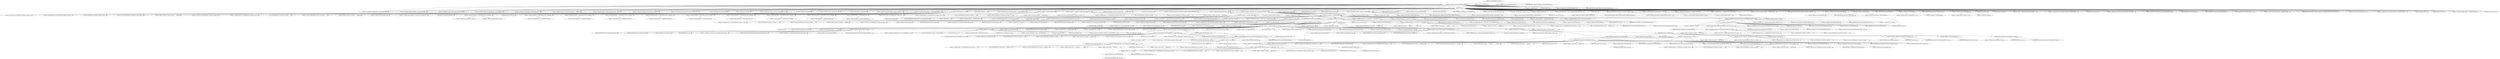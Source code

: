 digraph "checkAutoType" {  
"3934" [label = <(&lt;operator&gt;.assignment,int safeModeMask = Feature.SafeMode.mask)<SUB>1325</SUB>> ]
"3941" [label = <(&lt;operator&gt;.assignment,boolean this.safeMode = this.safeMode || (featu...)<SUB>1326</SUB>> ]
"3979" [label = <(&lt;operator&gt;.assignment,int mask = Feature.SupportAutoType.mask)<SUB>1333</SUB>> ]
"3986" [label = <(&lt;operator&gt;.assignment,boolean this.autoTypeSupport = this.autoTypeSup...)<SUB>1334</SUB>> ]
"4097" [label = <(&lt;operator&gt;.assignment,String className = typeName.replace('$', '.'))<SUB>1364</SUB>> ]
"4105" [label = <(&lt;operator&gt;.assignment,long h1 = (fnv1a_64_magic_hashcode ^ className....)<SUB>1367</SUB>> ]
"4158" [label = <(&lt;operator&gt;.assignment,long h3 = (((((fnv1a_64_magic_hashcode ^ classN...)<SUB>1376</SUB>> ]
"4180" [label = <(&lt;operator&gt;.assignment,long fullHash = TypeUtils.fnv1a_64(className))<SUB>1383</SUB>> ]
"4186" [label = <(&lt;operator&gt;.assignment,boolean internalWhite = Arrays.binarySearch(INT...)<SUB>1384</SUB>> ]
"4348" [label = <(&lt;operator&gt;.assignment,clazz = TypeUtils.getClassFromMapping(typeName))<SUB>1418</SUB>> ]
"4580" [label = <(&lt;operator&gt;.assignment,boolean jsonType = false)<SUB>1479</SUB>> ]
"4584" [label = <(&lt;operator&gt;.assignment,InputStream is = null)<SUB>1480</SUB>> ]
"4849" [label = <(RETURN,return clazz;,return clazz;)<SUB>1551</SUB>> ]
"3889" [label = <(&lt;operator&gt;.equals,typeName == null)<SUB>1312</SUB>> ]
"3896" [label = <(&lt;operator&gt;.notEquals,autoTypeCheckHandlers != null)<SUB>1316</SUB>> ]
"3936" [label = <(&lt;operator&gt;.fieldAccess,Feature.SafeMode.mask)<SUB>1325</SUB>> ]
"3942" [label = <(&lt;operator&gt;.fieldAccess,this.safeMode)<SUB>1326</SUB>> ]
"3945" [label = <(&lt;operator&gt;.logicalOr,this.safeMode || (features &amp; safeModeMask) != 0...)<SUB>1326</SUB>> ]
"3962" [label = <(&lt;operator&gt;.fieldAccess,this.safeMode)<SUB>1329</SUB>> ]
"3981" [label = <(&lt;operator&gt;.fieldAccess,Feature.SupportAutoType.mask)<SUB>1333</SUB>> ]
"3987" [label = <(&lt;operator&gt;.fieldAccess,this.autoTypeSupport)<SUB>1334</SUB>> ]
"3990" [label = <(&lt;operator&gt;.logicalOr,this.autoTypeSupport || (features &amp; mask) != 0 ...)<SUB>1334</SUB>> ]
"4007" [label = <(&lt;operator&gt;.logicalOr,typeName.length() &gt;= 192 || typeName.length() &lt; 3)<SUB>1338</SUB>> ]
"4031" [label = <(&lt;operator&gt;.equals,expectClass == null)<SUB>1343</SUB>> ]
"4099" [label = <(replace,typeName.replace('$', '.'))<SUB>1364</SUB>> ]
"4107" [label = <(&lt;operator&gt;.multiplication,(fnv1a_64_magic_hashcode ^ className.charAt(0))...)<SUB>1367</SUB>> ]
"4115" [label = <(&lt;operator&gt;.equals,h1 == 0xaf64164c86024f1aL)<SUB>1368</SUB>> ]
"4132" [label = <(&lt;operator&gt;.equals,(h1 ^ className.charAt(className.length() - 1))...)<SUB>1372</SUB>> ]
"4160" [label = <(&lt;operator&gt;.multiplication,(((((fnv1a_64_magic_hashcode ^ className.charAt...)<SUB>1376</SUB>> ]
"4182" [label = <(fnv1a_64,fnv1a_64(className))<SUB>1383</SUB>> ]
"4188" [label = <(&lt;operator&gt;.greaterEqualsThan,Arrays.binarySearch(INTERNAL_WHITELIST_HASHCODE...)<SUB>1384</SUB>> ]
"4197" [label = <(&lt;operator&gt;.notEquals,internalDenyHashCodes != null)<SUB>1386</SUB>> ]
"4250" [label = <(&lt;operator&gt;.logicalAnd,(!internalWhite) &amp;&amp; (autoTypeSupport || expectC...)<SUB>1397</SUB>> ]
"4350" [label = <(getClassFromMapping,getClassFromMapping(typeName))<SUB>1418</SUB>> ]
"4354" [label = <(&lt;operator&gt;.equals,clazz == null)<SUB>1420</SUB>> ]
"4366" [label = <(&lt;operator&gt;.logicalAnd,expectClass == null &amp;&amp; clazz != null &amp;&amp; Throwab...)<SUB>1424</SUB>> ]
"4389" [label = <(&lt;operator&gt;.equals,clazz == null)<SUB>1428</SUB>> ]
"4401" [label = <(IDENTIFIER,internalWhite,if (internalWhite))<SUB>1432</SUB>> ]
"4413" [label = <(&lt;operator&gt;.notEquals,clazz != null)<SUB>1436</SUB>> ]
"4459" [label = <(&lt;operator&gt;.logicalNot,!autoTypeSupport)<SUB>1447</SUB>> ]
"4658" [label = <(&lt;operator&gt;.logicalOr,autoTypeSupport || jsonType || expectClassFlag)<SUB>1500</SUB>> ]
"4684" [label = <(&lt;operator&gt;.notEquals,clazz != null)<SUB>1505</SUB>> ]
"4807" [label = <(&lt;operator&gt;.logicalNot,!autoTypeSupport)<SUB>1537</SUB>> ]
"4836" [label = <(&lt;operator&gt;.notEquals,clazz != null)<SUB>1545</SUB>> ]
"3893" [label = <(RETURN,return null;,return null;)<SUB>1313</SUB>> ]
"3897" [label = <(&lt;operator&gt;.fieldAccess,this.autoTypeCheckHandlers)<SUB>1316</SUB>> ]
"3903" [label = <(&lt;operator&gt;.assignment,)<SUB>1317</SUB>> ]
"3937" [label = <(&lt;operator&gt;.fieldAccess,Feature.SafeMode)<SUB>1325</SUB>> ]
"3940" [label = <(FIELD_IDENTIFIER,mask,mask)<SUB>1325</SUB>> ]
"3944" [label = <(FIELD_IDENTIFIER,safeMode,safeMode)<SUB>1326</SUB>> ]
"3946" [label = <(&lt;operator&gt;.logicalOr,this.safeMode || (features &amp; safeModeMask) != 0)<SUB>1326</SUB>> ]
"3954" [label = <(&lt;operator&gt;.notEquals,(JSON.DEFAULT_PARSER_FEATURE &amp; safeModeMask) != 0)<SUB>1328</SUB>> ]
"3964" [label = <(FIELD_IDENTIFIER,safeMode,safeMode)<SUB>1329</SUB>> ]
"3966" [label = <(&lt;operator&gt;.throw,throw new JSONException(&quot;safeMode not support a...)<SUB>1330</SUB>> ]
"3982" [label = <(&lt;operator&gt;.fieldAccess,Feature.SupportAutoType)<SUB>1333</SUB>> ]
"3985" [label = <(FIELD_IDENTIFIER,mask,mask)<SUB>1333</SUB>> ]
"3989" [label = <(FIELD_IDENTIFIER,autoTypeSupport,autoTypeSupport)<SUB>1334</SUB>> ]
"3991" [label = <(&lt;operator&gt;.logicalOr,this.autoTypeSupport || (features &amp; mask) != 0)<SUB>1334</SUB>> ]
"3999" [label = <(&lt;operator&gt;.notEquals,(JSON.DEFAULT_PARSER_FEATURE &amp; mask) != 0)<SUB>1336</SUB>> ]
"4008" [label = <(&lt;operator&gt;.greaterEqualsThan,typeName.length() &gt;= 192)<SUB>1338</SUB>> ]
"4012" [label = <(&lt;operator&gt;.lessThan,typeName.length() &lt; 3)<SUB>1338</SUB>> ]
"4017" [label = <(&lt;operator&gt;.throw,throw new JSONException(&quot;autoType is not suppor...)<SUB>1339</SUB>> ]
"4035" [label = <(&lt;operator&gt;.assignment,expectClassFlag = false)<SUB>1344</SUB>> ]
"4108" [label = <(&lt;operator&gt;.xor,fnv1a_64_magic_hashcode ^ className.charAt(0))<SUB>1367</SUB>> ]
"4119" [label = <(&lt;operator&gt;.throw,// [
throw new JSONException(&quot;autoType is not ...)<SUB>1369</SUB>> ]
"4133" [label = <(&lt;operator&gt;.multiplication,(h1 ^ className.charAt(className.length() - 1))...)<SUB>1372</SUB>> ]
"4145" [label = <(&lt;operator&gt;.throw,throw new JSONException(&quot;autoType is not suppor...)<SUB>1373</SUB>> ]
"4161" [label = <(&lt;operator&gt;.xor,((((fnv1a_64_magic_hashcode ^ className.charAt(...)<SUB>1376</SUB>> ]
"4189" [label = <(binarySearch,Arrays.binarySearch(INTERNAL_WHITELIST_HASHCODE...)<SUB>1384</SUB>> ]
"4198" [label = <(&lt;operator&gt;.fieldAccess,this.internalDenyHashCodes)<SUB>1386</SUB>> ]
"4204" [label = <(&lt;operator&gt;.assignment,long hash = h3)<SUB>1387</SUB>> ]
"4251" [label = <(&lt;operator&gt;.logicalNot,!internalWhite)<SUB>1397</SUB>> ]
"4253" [label = <(&lt;operator&gt;.logicalOr,autoTypeSupport || expectClassFlag)<SUB>1397</SUB>> ]
"4260" [label = <(&lt;operator&gt;.assignment,long hash = h3)<SUB>1398</SUB>> ]
"4358" [label = <(&lt;operator&gt;.assignment,clazz = deserializers.findClass(typeName))<SUB>1421</SUB>> ]
"4367" [label = <(&lt;operator&gt;.logicalAnd,expectClass == null &amp;&amp; clazz != null &amp;&amp; Throwab...)<SUB>1424</SUB>> ]
"4380" [label = <(&lt;operator&gt;.logicalNot,!autoTypeSupport)<SUB>1424</SUB>> ]
"4385" [label = <(&lt;operator&gt;.assignment,clazz = null)<SUB>1425</SUB>> ]
"4393" [label = <(&lt;operator&gt;.assignment,clazz = typeMapping.get(typeName))<SUB>1429</SUB>> ]
"4403" [label = <(&lt;operator&gt;.assignment,clazz = TypeUtils.loadClass(typeName, defaultCl...)<SUB>1433</SUB>> ]
"4456" [label = <(RETURN,return clazz;,return clazz;)<SUB>1444</SUB>> ]
"4460" [label = <(&lt;operator&gt;.fieldAccess,this.autoTypeSupport)<SUB>1447</SUB>> ]
"4465" [label = <(&lt;operator&gt;.assignment,long hash = h3)<SUB>1448</SUB>> ]
"4590" [label = <(&lt;operator&gt;.assignment,String resource = typeName.replace('.', '/') + ...)<SUB>1482</SUB>> ]
"4654" [label = <(close,close(is))<SUB>1497</SUB>> ]
"4659" [label = <(&lt;operator&gt;.logicalOr,autoTypeSupport || jsonType)<SUB>1500</SUB>> ]
"4667" [label = <(&lt;operator&gt;.assignment,boolean cacheClass = autoTypeSupport || jsonType)<SUB>1501</SUB>> ]
"4674" [label = <(&lt;operator&gt;.assignment,clazz = TypeUtils.loadClass(typeName, defaultCl...)<SUB>1502</SUB>> ]
"4774" [label = <(&lt;operator&gt;.assignment,JavaBeanInfo beanInfo = JavaBeanInfo.build(claz...)<SUB>1531</SUB>> ]
"4808" [label = <(&lt;operator&gt;.fieldAccess,this.autoTypeSupport)<SUB>1537</SUB>> ]
"4823" [label = <(&lt;operator&gt;.throw,throw new JSONException(&quot;autoType is not suppor...)<SUB>1542</SUB>> ]
"3899" [label = <(FIELD_IDENTIFIER,autoTypeCheckHandlers,autoTypeCheckHandlers)<SUB>1316</SUB>> ]
"3905" [label = <(iterator,&lt;empty&gt;)<SUB>1317</SUB>> ]
"3910" [label = <(hasNext,&lt;empty&gt;)<SUB>1317</SUB>> ]
"3939" [label = <(FIELD_IDENTIFIER,SafeMode,SafeMode)<SUB>1325</SUB>> ]
"3947" [label = <(&lt;operator&gt;.fieldAccess,this.safeMode)<SUB>1326</SUB>> ]
"3949" [label = <(&lt;operator&gt;.notEquals,(features &amp; safeModeMask) != 0)<SUB>1327</SUB>> ]
"3955" [label = <(&lt;operator&gt;.and,JSON.DEFAULT_PARSER_FEATURE &amp; safeModeMask)<SUB>1328</SUB>> ]
"3984" [label = <(FIELD_IDENTIFIER,SupportAutoType,SupportAutoType)<SUB>1333</SUB>> ]
"3992" [label = <(&lt;operator&gt;.fieldAccess,this.autoTypeSupport)<SUB>1334</SUB>> ]
"3994" [label = <(&lt;operator&gt;.notEquals,(features &amp; mask) != 0)<SUB>1335</SUB>> ]
"4000" [label = <(&lt;operator&gt;.and,JSON.DEFAULT_PARSER_FEATURE &amp; mask)<SUB>1336</SUB>> ]
"4009" [label = <(length,typeName.length())<SUB>1338</SUB>> ]
"4013" [label = <(length,typeName.length())<SUB>1338</SUB>> ]
"4041" [label = <(&lt;operator&gt;.assignment,long expectHash = TypeUtils.fnv1a_64(expectClas...)<SUB>1346</SUB>> ]
"4110" [label = <(charAt,className.charAt(0))<SUB>1367</SUB>> ]
"4134" [label = <(&lt;operator&gt;.xor,h1 ^ className.charAt(className.length() - 1))<SUB>1372</SUB>> ]
"4162" [label = <(&lt;operator&gt;.multiplication,(((fnv1a_64_magic_hashcode ^ className.charAt(0...)<SUB>1376</SUB>> ]
"4175" [label = <(charAt,className.charAt(2))<SUB>1380</SUB>> ]
"4191" [label = <(&lt;operator&gt;.fieldAccess,com.alibaba.fastjson.parser.ParserConfig.INTERN...)<SUB>1384</SUB>> ]
"4200" [label = <(FIELD_IDENTIFIER,internalDenyHashCodes,internalDenyHashCodes)<SUB>1386</SUB>> ]
"4209" [label = <(&lt;operator&gt;.assignment,int i = 3)<SUB>1388</SUB>> ]
"4212" [label = <(&lt;operator&gt;.lessThan,i &lt; className.length())<SUB>1388</SUB>> ]
"4216" [label = <(&lt;operator&gt;.preIncrement,++i)<SUB>1388</SUB>> ]
"4254" [label = <(&lt;operator&gt;.fieldAccess,this.autoTypeSupport)<SUB>1397</SUB>> ]
"4265" [label = <(&lt;operator&gt;.assignment,int i = 3)<SUB>1399</SUB>> ]
"4268" [label = <(&lt;operator&gt;.lessThan,i &lt; className.length())<SUB>1399</SUB>> ]
"4272" [label = <(&lt;operator&gt;.preIncrement,++i)<SUB>1399</SUB>> ]
"4360" [label = <(findClass,this.deserializers.findClass(typeName))<SUB>1421</SUB>> ]
"4368" [label = <(&lt;operator&gt;.logicalAnd,expectClass == null &amp;&amp; clazz != null)<SUB>1424</SUB>> ]
"4375" [label = <(isAssignableFrom,Throwable.class.isAssignableFrom(clazz))<SUB>1424</SUB>> ]
"4381" [label = <(&lt;operator&gt;.fieldAccess,this.autoTypeSupport)<SUB>1424</SUB>> ]
"4395" [label = <(get,this.typeMapping.get(typeName))<SUB>1429</SUB>> ]
"4405" [label = <(loadClass,loadClass(typeName, defaultClassLoader, true))<SUB>1433</SUB>> ]
"4418" [label = <(&lt;operator&gt;.logicalAnd,expectClass != null &amp;&amp; clazz != java.util.HashM...)<SUB>1437</SUB>> ]
"4462" [label = <(FIELD_IDENTIFIER,autoTypeSupport,autoTypeSupport)<SUB>1447</SUB>> ]
"4470" [label = <(&lt;operator&gt;.assignment,int i = 3)<SUB>1449</SUB>> ]
"4473" [label = <(&lt;operator&gt;.lessThan,i &lt; className.length())<SUB>1449</SUB>> ]
"4477" [label = <(&lt;operator&gt;.preIncrement,++i)<SUB>1449</SUB>> ]
"4592" [label = <(&lt;operator&gt;.addition,typeName.replace('.', '/') + &quot;.class&quot;)<SUB>1482</SUB>> ]
"4599" [label = <(&lt;operator&gt;.notEquals,defaultClassLoader != null)<SUB>1483</SUB>> ]
"4623" [label = <(&lt;operator&gt;.notEquals,is != null)<SUB>1488</SUB>> ]
"4660" [label = <(&lt;operator&gt;.fieldAccess,this.autoTypeSupport)<SUB>1500</SUB>> ]
"4669" [label = <(&lt;operator&gt;.logicalOr,autoTypeSupport || jsonType)<SUB>1501</SUB>> ]
"4676" [label = <(loadClass,loadClass(typeName, defaultClassLoader, cacheCl...)<SUB>1502</SUB>> ]
"4689" [label = <(IDENTIFIER,jsonType,if (jsonType))<SUB>1506</SUB>> ]
"4703" [label = <(&lt;operator&gt;.logicalOr,// classloader is danger
ClassLoader.class.isA...)<SUB>1513</SUB>> ]
"4734" [label = <(&lt;operator&gt;.notEquals,expectClass != null)<SUB>1520</SUB>> ]
"4776" [label = <(build,build(clazz, clazz, propertyNamingStrategy))<SUB>1531</SUB>> ]
"4784" [label = <(&lt;operator&gt;.logicalAnd,beanInfo.creatorConstructor != null &amp;&amp; autoType...)<SUB>1532</SUB>> ]
"4810" [label = <(FIELD_IDENTIFIER,autoTypeSupport,autoTypeSupport)<SUB>1537</SUB>> ]
"4813" [label = <(&lt;operator&gt;.logicalOr,typeName.endsWith(&quot;Exception&quot;) || typeName.ends...)<SUB>1538</SUB>> ]
"4841" [label = <(&lt;operator&gt;.fieldAccess,this.autoTypeSupport)<SUB>1546</SUB>> ]
"3906" [label = <(&lt;operator&gt;.fieldAccess,this.autoTypeCheckHandlers)<SUB>1317</SUB>> ]
"3914" [label = <(&lt;operator&gt;.assignment,&lt;empty&gt;)<SUB>1317</SUB>> ]
"3919" [label = <(&lt;operator&gt;.assignment,Class&lt;?&gt; type = h.handler(typeName, expectClass...)<SUB>1318</SUB>> ]
"3948" [label = <(FIELD_IDENTIFIER,safeMode,safeMode)<SUB>1326</SUB>> ]
"3950" [label = <(&lt;operator&gt;.and,features &amp; safeModeMask)<SUB>1327</SUB>> ]
"3956" [label = <(&lt;operator&gt;.fieldAccess,JSON.DEFAULT_PARSER_FEATURE)<SUB>1328</SUB>> ]
"3969" [label = <(&lt;operator&gt;.assignment,$obj9 = new JSONException(&quot;safeMode not support...)<SUB>1330</SUB>> ]
"3972" [label = <(&lt;init&gt;,new JSONException(&quot;safeMode not support autoTyp...)<SUB>1330</SUB>> ]
"3993" [label = <(FIELD_IDENTIFIER,autoTypeSupport,autoTypeSupport)<SUB>1334</SUB>> ]
"3995" [label = <(&lt;operator&gt;.and,features &amp; mask)<SUB>1335</SUB>> ]
"4001" [label = <(&lt;operator&gt;.fieldAccess,JSON.DEFAULT_PARSER_FEATURE)<SUB>1336</SUB>> ]
"4020" [label = <(&lt;operator&gt;.assignment,$obj10 = new JSONException(&quot;autoType is not sup...)<SUB>1339</SUB>> ]
"4023" [label = <(&lt;init&gt;,new JSONException(&quot;autoType is not support. &quot; +...)<SUB>1339</SUB>> ]
"4043" [label = <(fnv1a_64,fnv1a_64(expectClass.getName()))<SUB>1346</SUB>> ]
"4048" [label = <(&lt;operator&gt;.logicalOr,expectHash == 0x90a25f5baa21529eL || expectHash...)<SUB>1347</SUB>> ]
"4122" [label = <(&lt;operator&gt;.assignment,$obj11 = new JSONException(&quot;autoType is not sup...)<SUB>1369</SUB>> ]
"4125" [label = <(&lt;init&gt;,new JSONException(&quot;autoType is not support. &quot; +...)<SUB>1369</SUB>> ]
"4136" [label = <(charAt,className.charAt(className.length() - 1))<SUB>1372</SUB>> ]
"4148" [label = <(&lt;operator&gt;.assignment,$obj12 = new JSONException(&quot;autoType is not sup...)<SUB>1373</SUB>> ]
"4151" [label = <(&lt;init&gt;,new JSONException(&quot;autoType is not support. &quot; +...)<SUB>1373</SUB>> ]
"4163" [label = <(&lt;operator&gt;.xor,((fnv1a_64_magic_hashcode ^ className.charAt(0)...)<SUB>1376</SUB>> ]
"4193" [label = <(FIELD_IDENTIFIER,INTERNAL_WHITELIST_HASHCODES,INTERNAL_WHITELIST_HASHCODES)<SUB>1384</SUB>> ]
"4214" [label = <(length,className.length())<SUB>1388</SUB>> ]
"4219" [label = <(&lt;operators&gt;.assignmentXor,hash ^= className.charAt(i))<SUB>1389</SUB>> ]
"4224" [label = <(&lt;operator&gt;.assignmentMultiplication,hash *= fnv1a_64_magic_prime)<SUB>1390</SUB>> ]
"4256" [label = <(FIELD_IDENTIFIER,autoTypeSupport,autoTypeSupport)<SUB>1397</SUB>> ]
"4270" [label = <(length,className.length())<SUB>1399</SUB>> ]
"4275" [label = <(&lt;operators&gt;.assignmentXor,hash ^= className.charAt(i))<SUB>1400</SUB>> ]
"4280" [label = <(&lt;operator&gt;.assignmentMultiplication,hash *= fnv1a_64_magic_prime)<SUB>1401</SUB>> ]
"4361" [label = <(&lt;operator&gt;.fieldAccess,this.deserializers)<SUB>1421</SUB>> ]
"4369" [label = <(&lt;operator&gt;.equals,expectClass == null)<SUB>1424</SUB>> ]
"4372" [label = <(&lt;operator&gt;.notEquals,clazz != null)<SUB>1424</SUB>> ]
"4376" [label = <(&lt;operator&gt;.fieldAccess,Throwable.class)<SUB>1424</SUB>> ]
"4383" [label = <(FIELD_IDENTIFIER,autoTypeSupport,autoTypeSupport)<SUB>1424</SUB>> ]
"4396" [label = <(&lt;operator&gt;.fieldAccess,this.typeMapping)<SUB>1429</SUB>> ]
"4408" [label = <(&lt;operator&gt;.fieldAccess,this.defaultClassLoader)<SUB>1433</SUB>> ]
"4419" [label = <(&lt;operator&gt;.logicalAnd,expectClass != null &amp;&amp; clazz != java.util.HashM...)<SUB>1437</SUB>> ]
"4434" [label = <(&lt;operator&gt;.logicalNot,!expectClass.isAssignableFrom(clazz))<SUB>1440</SUB>> ]
"4439" [label = <(&lt;operator&gt;.throw,throw new JSONException(&quot;type not match. &quot; + ty...)<SUB>1441</SUB>> ]
"4475" [label = <(length,className.length())<SUB>1449</SUB>> ]
"4481" [label = <(&lt;operator&gt;.assignment,char c = className.charAt(i))<SUB>1450</SUB>> ]
"4486" [label = <(&lt;operators&gt;.assignmentXor,hash ^= c)<SUB>1451</SUB>> ]
"4489" [label = <(&lt;operator&gt;.assignmentMultiplication,hash *= fnv1a_64_magic_prime)<SUB>1452</SUB>> ]
"4593" [label = <(replace,typeName.replace('.', '/'))<SUB>1482</SUB>> ]
"4600" [label = <(&lt;operator&gt;.fieldAccess,this.defaultClassLoader)<SUB>1483</SUB>> ]
"4605" [label = <(&lt;operator&gt;.assignment,is = defaultClassLoader.getResourceAsStream(res...)<SUB>1484</SUB>> ]
"4628" [label = <(&lt;operator&gt;.assignment,ClassReader classReader = new ClassReader(is, t...)<SUB>1489</SUB>> ]
"4631" [label = <(&lt;init&gt;,new ClassReader(is, true))<SUB>1489</SUB>> ]
"4636" [label = <(&lt;operator&gt;.assignment,TypeCollector visitor = new TypeCollector(&quot;&lt;cli...)<SUB>1490</SUB>> ]
"4639" [label = <(&lt;init&gt;,new TypeCollector(&quot;&lt;clinit&gt;&quot;, new Class[0]))<SUB>1490</SUB>> ]
"4644" [label = <(accept,accept(visitor))<SUB>1491</SUB>> ]
"4647" [label = <(&lt;operator&gt;.assignment,jsonType = visitor.hasJsonType())<SUB>1492</SUB>> ]
"4662" [label = <(FIELD_IDENTIFIER,autoTypeSupport,autoTypeSupport)<SUB>1500</SUB>> ]
"4670" [label = <(&lt;operator&gt;.fieldAccess,this.autoTypeSupport)<SUB>1501</SUB>> ]
"4679" [label = <(&lt;operator&gt;.fieldAccess,this.defaultClassLoader)<SUB>1502</SUB>> ]
"4700" [label = <(RETURN,return clazz;,return clazz;)<SUB>1510</SUB>> ]
"4704" [label = <(&lt;operator&gt;.logicalOr,// classloader is danger
ClassLoader.class.isA...)<SUB>1513</SUB>> ]
"4715" [label = <(isAssignableFrom,javax.sql.RowSet.class.isAssignableFrom(clazz))<SUB>1515</SUB>> ]
"4721" [label = <(&lt;operator&gt;.throw,throw new JSONException(&quot;autoType is not suppor...)<SUB>1517</SUB>> ]
"4780" [label = <(&lt;operator&gt;.fieldAccess,this.propertyNamingStrategy)<SUB>1531</SUB>> ]
"4785" [label = <(&lt;operator&gt;.notEquals,beanInfo.creatorConstructor != null)<SUB>1532</SUB>> ]
"4790" [label = <(&lt;operator&gt;.fieldAccess,this.autoTypeSupport)<SUB>1532</SUB>> ]
"4794" [label = <(&lt;operator&gt;.throw,throw new JSONException(&quot;autoType is not suppor...)<SUB>1533</SUB>> ]
"4814" [label = <(endsWith,typeName.endsWith(&quot;Exception&quot;))<SUB>1538</SUB>> ]
"4817" [label = <(endsWith,typeName.endsWith(&quot;Error&quot;))<SUB>1538</SUB>> ]
"4821" [label = <(RETURN,return null;,return null;)<SUB>1539</SUB>> ]
"4826" [label = <(&lt;operator&gt;.assignment,$obj21 = new JSONException(&quot;autoType is not sup...)<SUB>1542</SUB>> ]
"4829" [label = <(&lt;init&gt;,new JSONException(&quot;autoType is not support. &quot; +...)<SUB>1542</SUB>> ]
"4843" [label = <(FIELD_IDENTIFIER,autoTypeSupport,autoTypeSupport)<SUB>1546</SUB>> ]
"4845" [label = <(addMapping,addMapping(typeName, clazz))<SUB>1547</SUB>> ]
"3908" [label = <(FIELD_IDENTIFIER,autoTypeCheckHandlers,autoTypeCheckHandlers)<SUB>1317</SUB>> ]
"3916" [label = <(next,&lt;empty&gt;)<SUB>1317</SUB>> ]
"3921" [label = <(handler,h.handler(typeName, expectClass, features))<SUB>1318</SUB>> ]
"3927" [label = <(&lt;operator&gt;.notEquals,type != null)<SUB>1319</SUB>> ]
"3958" [label = <(FIELD_IDENTIFIER,DEFAULT_PARSER_FEATURE,DEFAULT_PARSER_FEATURE)<SUB>1328</SUB>> ]
"3971" [label = <(&lt;operator&gt;.alloc,new JSONException(&quot;safeMode not support autoTyp...)<SUB>1330</SUB>> ]
"3974" [label = <(&lt;operator&gt;.addition,&quot;safeMode not support autoType : &quot; + typeName)<SUB>1330</SUB>> ]
"4003" [label = <(FIELD_IDENTIFIER,DEFAULT_PARSER_FEATURE,DEFAULT_PARSER_FEATURE)<SUB>1336</SUB>> ]
"4022" [label = <(&lt;operator&gt;.alloc,new JSONException(&quot;autoType is not support. &quot; +...)<SUB>1339</SUB>> ]
"4025" [label = <(&lt;operator&gt;.addition,&quot;autoType is not support. &quot; + typeName)<SUB>1339</SUB>> ]
"4045" [label = <(getName,expectClass.getName())<SUB>1346</SUB>> ]
"4049" [label = <(&lt;operator&gt;.logicalOr,expectHash == 0x90a25f5baa21529eL || expectHash...)<SUB>1347</SUB>> ]
"4084" [label = <(&lt;operator&gt;.equals,expectHash == 0xd734ceb4c3e9d1daL)<SUB>1356</SUB>> ]
"4088" [label = <(&lt;operator&gt;.assignment,expectClassFlag = false)<SUB>1358</SUB>> ]
"4124" [label = <(&lt;operator&gt;.alloc,new JSONException(&quot;autoType is not support. &quot; +...)<SUB>1369</SUB>> ]
"4127" [label = <(&lt;operator&gt;.addition,&quot;autoType is not support. &quot; + typeName)<SUB>1369</SUB>> ]
"4138" [label = <(&lt;operator&gt;.subtraction,className.length() - 1)<SUB>1372</SUB>> ]
"4150" [label = <(&lt;operator&gt;.alloc,new JSONException(&quot;autoType is not support. &quot; +...)<SUB>1373</SUB>> ]
"4153" [label = <(&lt;operator&gt;.addition,&quot;autoType is not support. &quot; + typeName)<SUB>1373</SUB>> ]
"4164" [label = <(&lt;operator&gt;.multiplication,(fnv1a_64_magic_hashcode ^ className.charAt(0))...)<SUB>1376</SUB>> ]
"4171" [label = <(charAt,className.charAt(1))<SUB>1378</SUB>> ]
"4221" [label = <(charAt,className.charAt(i))<SUB>1389</SUB>> ]
"4228" [label = <(&lt;operator&gt;.greaterEqualsThan,Arrays.binarySearch(internalDenyHashCodes, hash...)<SUB>1391</SUB>> ]
"4277" [label = <(charAt,className.charAt(i))<SUB>1400</SUB>> ]
"4284" [label = <(&lt;operator&gt;.greaterEqualsThan,Arrays.binarySearch(acceptHashCodes, hash) &gt;= 0)<SUB>1402</SUB>> ]
"4310" [label = <(&lt;operator&gt;.logicalAnd,Arrays.binarySearch(denyHashCodes, hash) &gt;= 0 &amp;...)<SUB>1408</SUB>> ]
"4363" [label = <(FIELD_IDENTIFIER,deserializers,deserializers)<SUB>1421</SUB>> ]
"4378" [label = <(FIELD_IDENTIFIER,class,class)<SUB>1424</SUB>> ]
"4398" [label = <(FIELD_IDENTIFIER,typeMapping,typeMapping)<SUB>1429</SUB>> ]
"4410" [label = <(FIELD_IDENTIFIER,defaultClassLoader,defaultClassLoader)<SUB>1433</SUB>> ]
"4420" [label = <(&lt;operator&gt;.logicalAnd,expectClass != null &amp;&amp; clazz != java.util.HashM...)<SUB>1437</SUB>> ]
"4429" [label = <(&lt;operator&gt;.notEquals,clazz != java.util.LinkedHashMap.class)<SUB>1439</SUB>> ]
"4435" [label = <(isAssignableFrom,expectClass.isAssignableFrom(clazz))<SUB>1440</SUB>> ]
"4483" [label = <(charAt,className.charAt(i))<SUB>1450</SUB>> ]
"4493" [label = <(&lt;operator&gt;.greaterEqualsThan,Arrays.binarySearch(denyHashCodes, hash) &gt;= 0)<SUB>1454</SUB>> ]
"4526" [label = <(&lt;operator&gt;.greaterEqualsThan,Arrays.binarySearch(acceptHashCodes, hash) &gt;= 0)<SUB>1463</SUB>> ]
"4602" [label = <(FIELD_IDENTIFIER,defaultClassLoader,defaultClassLoader)<SUB>1483</SUB>> ]
"4607" [label = <(getResourceAsStream,this.defaultClassLoader.getResourceAsStream(res...)<SUB>1484</SUB>> ]
"4614" [label = <(&lt;operator&gt;.assignment,is = ParserConfig.class.getClassLoader().getRes...)<SUB>1486</SUB>> ]
"4630" [label = <(&lt;operator&gt;.alloc,new ClassReader(is, true))<SUB>1489</SUB>> ]
"4638" [label = <(&lt;operator&gt;.alloc,new TypeCollector(&quot;&lt;clinit&gt;&quot;, new Class[0]))<SUB>1490</SUB>> ]
"4642" [label = <(&lt;operator&gt;.alloc,new Class[0])> ]
"4649" [label = <(hasJsonType,hasJsonType())<SUB>1492</SUB>> ]
"4672" [label = <(FIELD_IDENTIFIER,autoTypeSupport,autoTypeSupport)<SUB>1501</SUB>> ]
"4681" [label = <(FIELD_IDENTIFIER,defaultClassLoader,defaultClassLoader)<SUB>1502</SUB>> ]
"4692" [label = <(&lt;operator&gt;.fieldAccess,this.autoTypeSupport)<SUB>1507</SUB>> ]
"4705" [label = <(isAssignableFrom,ClassLoader.class.isAssignableFrom(clazz))<SUB>1513</SUB>> ]
"4710" [label = <(isAssignableFrom,javax.sql.DataSource.class.isAssignableFrom(clazz))<SUB>1514</SUB>> ]
"4716" [label = <(&lt;operator&gt;.fieldAccess,javax.sql.RowSet.class)<SUB>1515</SUB>> ]
"4739" [label = <(isAssignableFrom,expectClass.isAssignableFrom(clazz))<SUB>1521</SUB>> ]
"4782" [label = <(FIELD_IDENTIFIER,propertyNamingStrategy,propertyNamingStrategy)<SUB>1531</SUB>> ]
"4786" [label = <(&lt;operator&gt;.fieldAccess,beanInfo.creatorConstructor)<SUB>1532</SUB>> ]
"4792" [label = <(FIELD_IDENTIFIER,autoTypeSupport,autoTypeSupport)<SUB>1532</SUB>> ]
"4828" [label = <(&lt;operator&gt;.alloc,new JSONException(&quot;autoType is not support. &quot; +...)<SUB>1542</SUB>> ]
"4831" [label = <(&lt;operator&gt;.addition,&quot;autoType is not support. &quot; + typeName)<SUB>1542</SUB>> ]
"3931" [label = <(RETURN,return type;,return type;)<SUB>1320</SUB>> ]
"4050" [label = <(&lt;operator&gt;.logicalOr,expectHash == 0x90a25f5baa21529eL || expectHash...)<SUB>1347</SUB>> ]
"4081" [label = <(&lt;operator&gt;.equals,expectHash == 0xe2a8ddba03e69e0dL)<SUB>1355</SUB>> ]
"4093" [label = <(&lt;operator&gt;.assignment,expectClassFlag = true)<SUB>1360</SUB>> ]
"4139" [label = <(length,className.length())<SUB>1372</SUB>> ]
"4165" [label = <(&lt;operator&gt;.xor,fnv1a_64_magic_hashcode ^ className.charAt(0))<SUB>1376</SUB>> ]
"4229" [label = <(binarySearch,Arrays.binarySearch(internalDenyHashCodes, hash))<SUB>1391</SUB>> ]
"4237" [label = <(&lt;operator&gt;.throw,throw new JSONException(&quot;autoType is not suppor...)<SUB>1392</SUB>> ]
"4285" [label = <(binarySearch,Arrays.binarySearch(acceptHashCodes, hash))<SUB>1402</SUB>> ]
"4293" [label = <(&lt;operator&gt;.assignment,clazz = TypeUtils.loadClass(typeName, defaultCl...)<SUB>1403</SUB>> ]
"4311" [label = <(&lt;operator&gt;.greaterEqualsThan,Arrays.binarySearch(denyHashCodes, hash) &gt;= 0)<SUB>1408</SUB>> ]
"4319" [label = <(&lt;operator&gt;.equals,TypeUtils.getClassFromMapping(typeName) == null)<SUB>1408</SUB>> ]
"4336" [label = <(&lt;operator&gt;.throw,throw new JSONException(&quot;autoType is not suppor...)<SUB>1413</SUB>> ]
"4421" [label = <(&lt;operator&gt;.notEquals,expectClass != null)<SUB>1437</SUB>> ]
"4424" [label = <(&lt;operator&gt;.notEquals,clazz != java.util.HashMap.class)<SUB>1438</SUB>> ]
"4431" [label = <(&lt;operator&gt;.fieldAccess,java.util.LinkedHashMap.class)<SUB>1439</SUB>> ]
"4442" [label = <(&lt;operator&gt;.assignment,$obj15 = new JSONException(&quot;type not match. &quot; +...)<SUB>1441</SUB>> ]
"4445" [label = <(&lt;init&gt;,new JSONException(&quot;type not match. &quot; + typeName...)<SUB>1441</SUB>> ]
"4494" [label = <(binarySearch,Arrays.binarySearch(denyHashCodes, hash))<SUB>1454</SUB>> ]
"4513" [label = <(&lt;operator&gt;.throw,throw new JSONException(&quot;autoType is not suppor...)<SUB>1459</SUB>> ]
"4527" [label = <(binarySearch,Arrays.binarySearch(acceptHashCodes, hash))<SUB>1463</SUB>> ]
"4535" [label = <(&lt;operator&gt;.assignment,clazz = TypeUtils.loadClass(typeName, defaultCl...)<SUB>1464</SUB>> ]
"4577" [label = <(RETURN,return clazz;,return clazz;)<SUB>1474</SUB>> ]
"4608" [label = <(&lt;operator&gt;.fieldAccess,this.defaultClassLoader)<SUB>1484</SUB>> ]
"4616" [label = <(getResourceAsStream,ParserConfig.class.getClassLoader().getResource...)<SUB>1486</SUB>> ]
"4694" [label = <(FIELD_IDENTIFIER,autoTypeSupport,autoTypeSupport)<SUB>1507</SUB>> ]
"4696" [label = <(addMapping,addMapping(typeName, clazz))<SUB>1508</SUB>> ]
"4706" [label = <(&lt;operator&gt;.fieldAccess,ClassLoader.class)<SUB>1513</SUB>> ]
"4711" [label = <(&lt;operator&gt;.fieldAccess,javax.sql.DataSource.class)<SUB>1514</SUB>> ]
"4718" [label = <(FIELD_IDENTIFIER,class,class)<SUB>1515</SUB>> ]
"4724" [label = <(&lt;operator&gt;.assignment,$obj18 = new JSONException(&quot;autoType is not sup...)<SUB>1517</SUB>> ]
"4727" [label = <(&lt;init&gt;,new JSONException(&quot;autoType is not support. &quot; +...)<SUB>1517</SUB>> ]
"4752" [label = <(RETURN,return clazz;,return clazz;)<SUB>1525</SUB>> ]
"4788" [label = <(FIELD_IDENTIFIER,creatorConstructor,creatorConstructor)<SUB>1532</SUB>> ]
"4797" [label = <(&lt;operator&gt;.assignment,$obj20 = new JSONException(&quot;autoType is not sup...)<SUB>1533</SUB>> ]
"4800" [label = <(&lt;init&gt;,new JSONException(&quot;autoType is not support. &quot; +...)<SUB>1533</SUB>> ]
"4051" [label = <(&lt;operator&gt;.logicalOr,expectHash == 0x90a25f5baa21529eL || expectHash...)<SUB>1347</SUB>> ]
"4078" [label = <(&lt;operator&gt;.equals,expectHash == 0xe3dd9875a2dc5283L)<SUB>1354</SUB>> ]
"4167" [label = <(charAt,className.charAt(0))<SUB>1376</SUB>> ]
"4231" [label = <(&lt;operator&gt;.fieldAccess,this.internalDenyHashCodes)<SUB>1391</SUB>> ]
"4287" [label = <(&lt;operator&gt;.fieldAccess,this.acceptHashCodes)<SUB>1402</SUB>> ]
"4295" [label = <(loadClass,loadClass(typeName, defaultClassLoader, true))<SUB>1403</SUB>> ]
"4303" [label = <(&lt;operator&gt;.notEquals,clazz != null)<SUB>1404</SUB>> ]
"4312" [label = <(binarySearch,Arrays.binarySearch(denyHashCodes, hash))<SUB>1408</SUB>> ]
"4320" [label = <(getClassFromMapping,getClassFromMapping(typeName))<SUB>1408</SUB>> ]
"4326" [label = <(&lt;operator&gt;.greaterEqualsThan,Arrays.binarySearch(acceptHashCodes, fullHash) ...)<SUB>1409</SUB>> ]
"4426" [label = <(&lt;operator&gt;.fieldAccess,java.util.HashMap.class)<SUB>1438</SUB>> ]
"4433" [label = <(FIELD_IDENTIFIER,class,class)<SUB>1439</SUB>> ]
"4444" [label = <(&lt;operator&gt;.alloc,new JSONException(&quot;type not match. &quot; + typeName...)<SUB>1441</SUB>> ]
"4447" [label = <(&lt;operator&gt;.addition,&quot;type not match. &quot; + typeName + &quot; -&gt; &quot; + expect...)<SUB>1441</SUB>> ]
"4496" [label = <(&lt;operator&gt;.fieldAccess,this.denyHashCodes)<SUB>1454</SUB>> ]
"4503" [label = <(&lt;operator&gt;.logicalOr,typeName.endsWith(&quot;Exception&quot;) || typeName.ends...)<SUB>1455</SUB>> ]
"4529" [label = <(&lt;operator&gt;.fieldAccess,this.acceptHashCodes)<SUB>1463</SUB>> ]
"4537" [label = <(loadClass,loadClass(typeName, defaultClassLoader, true))<SUB>1464</SUB>> ]
"4545" [label = <(&lt;operator&gt;.equals,clazz == null)<SUB>1466</SUB>> ]
"4552" [label = <(&lt;operator&gt;.logicalAnd,expectClass != null &amp;&amp; expectClass.isAssignable...)<SUB>1470</SUB>> ]
"4610" [label = <(FIELD_IDENTIFIER,defaultClassLoader,defaultClassLoader)<SUB>1484</SUB>> ]
"4617" [label = <(getClassLoader,ParserConfig.class.getClassLoader())<SUB>1486</SUB>> ]
"4708" [label = <(FIELD_IDENTIFIER,class,class)<SUB>1513</SUB>> ]
"4713" [label = <(FIELD_IDENTIFIER,class,class)<SUB>1514</SUB>> ]
"4726" [label = <(&lt;operator&gt;.alloc,new JSONException(&quot;autoType is not support. &quot; +...)<SUB>1517</SUB>> ]
"4729" [label = <(&lt;operator&gt;.addition,&quot;autoType is not support. &quot; + typeName)<SUB>1517</SUB>> ]
"4744" [label = <(&lt;operator&gt;.fieldAccess,this.autoTypeSupport)<SUB>1522</SUB>> ]
"4756" [label = <(&lt;operator&gt;.throw,throw new JSONException(&quot;type not match. &quot; + ty...)<SUB>1527</SUB>> ]
"4799" [label = <(&lt;operator&gt;.alloc,new JSONException(&quot;autoType is not support. &quot; +...)<SUB>1533</SUB>> ]
"4802" [label = <(&lt;operator&gt;.addition,&quot;autoType is not support. &quot; + typeName)<SUB>1533</SUB>> ]
"4052" [label = <(&lt;operator&gt;.logicalOr,expectHash == 0x90a25f5baa21529eL || expectHash...)<SUB>1347</SUB>> ]
"4075" [label = <(&lt;operator&gt;.equals,expectHash == 0x6439c4dff712ae8bL)<SUB>1353</SUB>> ]
"4233" [label = <(FIELD_IDENTIFIER,internalDenyHashCodes,internalDenyHashCodes)<SUB>1391</SUB>> ]
"4240" [label = <(&lt;operator&gt;.assignment,$obj13 = new JSONException(&quot;autoType is not sup...)<SUB>1392</SUB>> ]
"4243" [label = <(&lt;init&gt;,new JSONException(&quot;autoType is not support. &quot; +...)<SUB>1392</SUB>> ]
"4289" [label = <(FIELD_IDENTIFIER,acceptHashCodes,acceptHashCodes)<SUB>1402</SUB>> ]
"4298" [label = <(&lt;operator&gt;.fieldAccess,this.defaultClassLoader)<SUB>1403</SUB>> ]
"4307" [label = <(RETURN,return clazz;,return clazz;)<SUB>1405</SUB>> ]
"4314" [label = <(&lt;operator&gt;.fieldAccess,this.denyHashCodes)<SUB>1408</SUB>> ]
"4327" [label = <(binarySearch,Arrays.binarySearch(acceptHashCodes, fullHash))<SUB>1409</SUB>> ]
"4339" [label = <(&lt;operator&gt;.assignment,$obj14 = new JSONException(&quot;autoType is not sup...)<SUB>1413</SUB>> ]
"4342" [label = <(&lt;init&gt;,new JSONException(&quot;autoType is not support. &quot; +...)<SUB>1413</SUB>> ]
"4428" [label = <(FIELD_IDENTIFIER,class,class)<SUB>1438</SUB>> ]
"4448" [label = <(&lt;operator&gt;.addition,&quot;type not match. &quot; + typeName + &quot; -&gt; &quot;)<SUB>1441</SUB>> ]
"4453" [label = <(getName,expectClass.getName())<SUB>1441</SUB>> ]
"4498" [label = <(FIELD_IDENTIFIER,denyHashCodes,denyHashCodes)<SUB>1454</SUB>> ]
"4504" [label = <(endsWith,typeName.endsWith(&quot;Exception&quot;))<SUB>1455</SUB>> ]
"4507" [label = <(endsWith,typeName.endsWith(&quot;Error&quot;))<SUB>1455</SUB>> ]
"4511" [label = <(RETURN,return null;,return null;)<SUB>1456</SUB>> ]
"4516" [label = <(&lt;operator&gt;.assignment,$obj16 = new JSONException(&quot;autoType is not sup...)<SUB>1459</SUB>> ]
"4519" [label = <(&lt;init&gt;,new JSONException(&quot;autoType is not support. &quot; +...)<SUB>1459</SUB>> ]
"4531" [label = <(FIELD_IDENTIFIER,acceptHashCodes,acceptHashCodes)<SUB>1463</SUB>> ]
"4540" [label = <(&lt;operator&gt;.fieldAccess,this.defaultClassLoader)<SUB>1464</SUB>> ]
"4549" [label = <(RETURN,return expectClass;,return expectClass;)<SUB>1467</SUB>> ]
"4553" [label = <(&lt;operator&gt;.notEquals,expectClass != null)<SUB>1470</SUB>> ]
"4556" [label = <(isAssignableFrom,expectClass.isAssignableFrom(clazz))<SUB>1470</SUB>> ]
"4560" [label = <(&lt;operator&gt;.throw,throw new JSONException(&quot;type not match. &quot; + ty...)<SUB>1471</SUB>> ]
"4618" [label = <(&lt;operator&gt;.fieldAccess,ParserConfig.class)<SUB>1486</SUB>> ]
"4746" [label = <(FIELD_IDENTIFIER,autoTypeSupport,autoTypeSupport)<SUB>1522</SUB>> ]
"4748" [label = <(addMapping,addMapping(typeName, clazz))<SUB>1523</SUB>> ]
"4053" [label = <(&lt;operator&gt;.logicalOr,expectHash == 0x90a25f5baa21529eL || expectHash...)<SUB>1347</SUB>> ]
"4072" [label = <(&lt;operator&gt;.equals,expectHash == 0x47ef269aadc650b4L)<SUB>1352</SUB>> ]
"4242" [label = <(&lt;operator&gt;.alloc,new JSONException(&quot;autoType is not support. &quot; +...)<SUB>1392</SUB>> ]
"4245" [label = <(&lt;operator&gt;.addition,&quot;autoType is not support. &quot; + typeName)<SUB>1392</SUB>> ]
"4300" [label = <(FIELD_IDENTIFIER,defaultClassLoader,defaultClassLoader)<SUB>1403</SUB>> ]
"4316" [label = <(FIELD_IDENTIFIER,denyHashCodes,denyHashCodes)<SUB>1408</SUB>> ]
"4329" [label = <(&lt;operator&gt;.fieldAccess,this.acceptHashCodes)<SUB>1409</SUB>> ]
"4341" [label = <(&lt;operator&gt;.alloc,new JSONException(&quot;autoType is not support. &quot; +...)<SUB>1413</SUB>> ]
"4344" [label = <(&lt;operator&gt;.addition,&quot;autoType is not support. &quot; + typeName)<SUB>1413</SUB>> ]
"4449" [label = <(&lt;operator&gt;.addition,&quot;type not match. &quot; + typeName)<SUB>1441</SUB>> ]
"4518" [label = <(&lt;operator&gt;.alloc,new JSONException(&quot;autoType is not support. &quot; +...)<SUB>1459</SUB>> ]
"4521" [label = <(&lt;operator&gt;.addition,&quot;autoType is not support. &quot; + typeName)<SUB>1459</SUB>> ]
"4542" [label = <(FIELD_IDENTIFIER,defaultClassLoader,defaultClassLoader)<SUB>1464</SUB>> ]
"4620" [label = <(FIELD_IDENTIFIER,class,class)<SUB>1486</SUB>> ]
"4759" [label = <(&lt;operator&gt;.assignment,$obj19 = new JSONException(&quot;type not match. &quot; +...)<SUB>1527</SUB>> ]
"4762" [label = <(&lt;init&gt;,new JSONException(&quot;type not match. &quot; + typeName...)<SUB>1527</SUB>> ]
"4054" [label = <(&lt;operator&gt;.logicalOr,expectHash == 0x90a25f5baa21529eL || expectHash...)<SUB>1347</SUB>> ]
"4069" [label = <(&lt;operator&gt;.equals,expectHash == 0x295c4605fd1eaa95L)<SUB>1351</SUB>> ]
"4331" [label = <(FIELD_IDENTIFIER,acceptHashCodes,acceptHashCodes)<SUB>1409</SUB>> ]
"4563" [label = <(&lt;operator&gt;.assignment,$obj17 = new JSONException(&quot;type not match. &quot; +...)<SUB>1471</SUB>> ]
"4566" [label = <(&lt;init&gt;,new JSONException(&quot;type not match. &quot; + typeName...)<SUB>1471</SUB>> ]
"4761" [label = <(&lt;operator&gt;.alloc,new JSONException(&quot;type not match. &quot; + typeName...)<SUB>1527</SUB>> ]
"4764" [label = <(&lt;operator&gt;.addition,&quot;type not match. &quot; + typeName + &quot; -&gt; &quot; + expect...)<SUB>1527</SUB>> ]
"4055" [label = <(&lt;operator&gt;.logicalOr,expectHash == 0x90a25f5baa21529eL || expectHash...)<SUB>1347</SUB>> ]
"4066" [label = <(&lt;operator&gt;.equals,expectHash == 0xed007300a7b227c6L)<SUB>1350</SUB>> ]
"4565" [label = <(&lt;operator&gt;.alloc,new JSONException(&quot;type not match. &quot; + typeName...)<SUB>1471</SUB>> ]
"4568" [label = <(&lt;operator&gt;.addition,&quot;type not match. &quot; + typeName + &quot; -&gt; &quot; + expect...)<SUB>1471</SUB>> ]
"4765" [label = <(&lt;operator&gt;.addition,&quot;type not match. &quot; + typeName + &quot; -&gt; &quot;)<SUB>1527</SUB>> ]
"4770" [label = <(getName,expectClass.getName())<SUB>1527</SUB>> ]
"4056" [label = <(&lt;operator&gt;.logicalOr,expectHash == 0x90a25f5baa21529eL || expectHash...)<SUB>1347</SUB>> ]
"4063" [label = <(&lt;operator&gt;.equals,expectHash == 0xaf586a571e302c6bL)<SUB>1349</SUB>> ]
"4569" [label = <(&lt;operator&gt;.addition,&quot;type not match. &quot; + typeName + &quot; -&gt; &quot;)<SUB>1471</SUB>> ]
"4574" [label = <(getName,expectClass.getName())<SUB>1471</SUB>> ]
"4766" [label = <(&lt;operator&gt;.addition,&quot;type not match. &quot; + typeName)<SUB>1527</SUB>> ]
"4057" [label = <(&lt;operator&gt;.equals,expectHash == 0x90a25f5baa21529eL)<SUB>1347</SUB>> ]
"4060" [label = <(&lt;operator&gt;.equals,expectHash == 0x2d10a5801b9d6136L)<SUB>1348</SUB>> ]
"4570" [label = <(&lt;operator&gt;.addition,&quot;type not match. &quot; + typeName)<SUB>1471</SUB>> ]
  "3889" -> "3897" 
  "3889" -> "3896" 
  "3889" -> "3899" 
  "3889" -> "3893" 
  "3896" -> "3986" 
  "3896" -> "4097" 
  "3896" -> "3990" 
  "3896" -> "3939" 
  "3896" -> "4162" 
  "3896" -> "4105" 
  "3896" -> "3934" 
  "3896" -> "3910" 
  "3896" -> "4186" 
  "3896" -> "3985" 
  "3896" -> "3905" 
  "3896" -> "3962" 
  "3896" -> "4107" 
  "3896" -> "4197" 
  "3896" -> "4160" 
  "3896" -> "3945" 
  "3896" -> "4191" 
  "3896" -> "4115" 
  "3896" -> "4138" 
  "3896" -> "3903" 
  "3896" -> "3991" 
  "3896" -> "4167" 
  "3896" -> "3906" 
  "3896" -> "4175" 
  "3896" -> "4134" 
  "3896" -> "4139" 
  "3896" -> "4164" 
  "3896" -> "4161" 
  "3896" -> "4182" 
  "3896" -> "4009" 
  "3896" -> "3936" 
  "3896" -> "3993" 
  "3896" -> "4251" 
  "3896" -> "3989" 
  "3896" -> "4193" 
  "3896" -> "4110" 
  "3896" -> "4136" 
  "3896" -> "3942" 
  "3896" -> "4158" 
  "3896" -> "4007" 
  "3896" -> "3940" 
  "3896" -> "3987" 
  "3896" -> "4188" 
  "3896" -> "4180" 
  "3896" -> "3992" 
  "3896" -> "3964" 
  "3896" -> "3941" 
  "3896" -> "4171" 
  "3896" -> "4250" 
  "3896" -> "4133" 
  "3896" -> "4031" 
  "3896" -> "3937" 
  "3896" -> "3984" 
  "3896" -> "4099" 
  "3896" -> "4200" 
  "3896" -> "3948" 
  "3896" -> "4132" 
  "3896" -> "3947" 
  "3896" -> "4163" 
  "3896" -> "3979" 
  "3896" -> "4198" 
  "3896" -> "3944" 
  "3896" -> "3946" 
  "3896" -> "4165" 
  "3896" -> "3981" 
  "3896" -> "4008" 
  "3896" -> "4108" 
  "3896" -> "3982" 
  "3896" -> "3908" 
  "3896" -> "4189" 
  "3962" -> "3969" 
  "3962" -> "3966" 
  "3962" -> "3974" 
  "3962" -> "3972" 
  "3962" -> "3971" 
  "4007" -> "4020" 
  "4007" -> "4023" 
  "4007" -> "4022" 
  "4007" -> "4017" 
  "4007" -> "4025" 
  "4031" -> "4056" 
  "4031" -> "4050" 
  "4031" -> "4041" 
  "4031" -> "4051" 
  "4031" -> "4048" 
  "4031" -> "4043" 
  "4031" -> "4049" 
  "4031" -> "4045" 
  "4031" -> "4057" 
  "4031" -> "4053" 
  "4031" -> "4054" 
  "4031" -> "4052" 
  "4031" -> "4035" 
  "4031" -> "4055" 
  "4115" -> "4122" 
  "4115" -> "4119" 
  "4115" -> "4124" 
  "4115" -> "4125" 
  "4115" -> "4127" 
  "4132" -> "4148" 
  "4132" -> "4145" 
  "4132" -> "4153" 
  "4132" -> "4150" 
  "4132" -> "4151" 
  "4197" -> "4204" 
  "4197" -> "4209" 
  "4197" -> "4214" 
  "4197" -> "4212" 
  "4250" -> "4368" 
  "4250" -> "4354" 
  "4250" -> "4268" 
  "4250" -> "4401" 
  "4250" -> "4348" 
  "4250" -> "4369" 
  "4250" -> "4413" 
  "4250" -> "4366" 
  "4250" -> "4350" 
  "4250" -> "4367" 
  "4250" -> "4260" 
  "4250" -> "4270" 
  "4250" -> "4389" 
  "4250" -> "4265" 
  "4354" -> "4361" 
  "4354" -> "4363" 
  "4354" -> "4358" 
  "4354" -> "4360" 
  "4366" -> "4385" 
  "4389" -> "4398" 
  "4389" -> "4395" 
  "4389" -> "4396" 
  "4389" -> "4393" 
  "4401" -> "4410" 
  "4401" -> "4405" 
  "4401" -> "4403" 
  "4401" -> "4408" 
  "4413" -> "4418" 
  "4413" -> "4419" 
  "4413" -> "4459" 
  "4413" -> "4462" 
  "4413" -> "4460" 
  "4413" -> "4456" 
  "4413" -> "4420" 
  "4413" -> "4421" 
  "4459" -> "4662" 
  "4459" -> "4599" 
  "4459" -> "4465" 
  "4459" -> "4592" 
  "4459" -> "4602" 
  "4459" -> "4600" 
  "4459" -> "4658" 
  "4459" -> "4654" 
  "4459" -> "4584" 
  "4459" -> "4473" 
  "4459" -> "4660" 
  "4459" -> "4470" 
  "4459" -> "4580" 
  "4459" -> "4590" 
  "4459" -> "4684" 
  "4459" -> "4593" 
  "4459" -> "4475" 
  "4459" -> "4623" 
  "4459" -> "4659" 
  "4658" -> "4681" 
  "4658" -> "4667" 
  "4658" -> "4672" 
  "4658" -> "4669" 
  "4658" -> "4674" 
  "4658" -> "4676" 
  "4658" -> "4670" 
  "4658" -> "4679" 
  "4684" -> "4810" 
  "4684" -> "4689" 
  "4684" -> "4807" 
  "4684" -> "4808" 
  "4807" -> "4849" 
  "4807" -> "4813" 
  "4807" -> "4836" 
  "4807" -> "4814" 
  "4836" -> "4841" 
  "4836" -> "4843" 
  "3946" -> "3954" 
  "3946" -> "3956" 
  "3946" -> "3955" 
  "3946" -> "3958" 
  "3991" -> "4003" 
  "3991" -> "3999" 
  "3991" -> "4000" 
  "3991" -> "4001" 
  "4008" -> "4013" 
  "4008" -> "4012" 
  "4251" -> "4254" 
  "4251" -> "4253" 
  "4251" -> "4256" 
  "4367" -> "4380" 
  "4367" -> "4383" 
  "4367" -> "4381" 
  "3910" -> "3986" 
  "3910" -> "4097" 
  "3910" -> "3990" 
  "3910" -> "3939" 
  "3910" -> "4162" 
  "3910" -> "4105" 
  "3910" -> "3934" 
  "3910" -> "4186" 
  "3910" -> "3985" 
  "3910" -> "3962" 
  "3910" -> "4107" 
  "3910" -> "3914" 
  "3910" -> "4197" 
  "3910" -> "4160" 
  "3910" -> "3945" 
  "3910" -> "4191" 
  "3910" -> "4115" 
  "3910" -> "4138" 
  "3910" -> "3916" 
  "3910" -> "3991" 
  "3910" -> "4167" 
  "3910" -> "4175" 
  "3910" -> "4134" 
  "3910" -> "4139" 
  "3910" -> "4164" 
  "3910" -> "3919" 
  "3910" -> "4161" 
  "3910" -> "4182" 
  "3910" -> "4009" 
  "3910" -> "3936" 
  "3910" -> "3993" 
  "3910" -> "4251" 
  "3910" -> "3989" 
  "3910" -> "4193" 
  "3910" -> "4110" 
  "3910" -> "4136" 
  "3910" -> "3942" 
  "3910" -> "4158" 
  "3910" -> "4007" 
  "3910" -> "3940" 
  "3910" -> "3987" 
  "3910" -> "4188" 
  "3910" -> "4180" 
  "3910" -> "3992" 
  "3910" -> "3921" 
  "3910" -> "3964" 
  "3910" -> "3941" 
  "3910" -> "4171" 
  "3910" -> "4250" 
  "3910" -> "4133" 
  "3910" -> "3927" 
  "3910" -> "4031" 
  "3910" -> "3937" 
  "3910" -> "3984" 
  "3910" -> "4099" 
  "3910" -> "4200" 
  "3910" -> "3948" 
  "3910" -> "4132" 
  "3910" -> "3947" 
  "3910" -> "4163" 
  "3910" -> "3979" 
  "3910" -> "4198" 
  "3910" -> "3944" 
  "3910" -> "3946" 
  "3910" -> "4165" 
  "3910" -> "3981" 
  "3910" -> "4008" 
  "3910" -> "4108" 
  "3910" -> "3982" 
  "3910" -> "4189" 
  "3947" -> "3949" 
  "3947" -> "3950" 
  "3992" -> "3995" 
  "3992" -> "3994" 
  "4212" -> "4233" 
  "4212" -> "4216" 
  "4212" -> "4224" 
  "4212" -> "4231" 
  "4212" -> "4228" 
  "4212" -> "4221" 
  "4212" -> "4214" 
  "4212" -> "4229" 
  "4212" -> "4219" 
  "4212" -> "4212" 
  "4268" -> "4284" 
  "4268" -> "4368" 
  "4268" -> "4354" 
  "4268" -> "4289" 
  "4268" -> "4285" 
  "4268" -> "4287" 
  "4268" -> "4401" 
  "4268" -> "4348" 
  "4268" -> "4369" 
  "4268" -> "4413" 
  "4268" -> "4366" 
  "4268" -> "4277" 
  "4268" -> "4280" 
  "4268" -> "4350" 
  "4268" -> "4367" 
  "4268" -> "4389" 
  "4268" -> "4275" 
  "4368" -> "4376" 
  "4368" -> "4378" 
  "4368" -> "4375" 
  "4418" -> "4447" 
  "4418" -> "4439" 
  "4418" -> "4449" 
  "4418" -> "4453" 
  "4418" -> "4448" 
  "4418" -> "4444" 
  "4418" -> "4445" 
  "4418" -> "4442" 
  "4473" -> "4493" 
  "4473" -> "4662" 
  "4473" -> "4599" 
  "4473" -> "4498" 
  "4473" -> "4592" 
  "4473" -> "4602" 
  "4473" -> "4483" 
  "4473" -> "4600" 
  "4473" -> "4658" 
  "4473" -> "4654" 
  "4473" -> "4496" 
  "4473" -> "4489" 
  "4473" -> "4584" 
  "4473" -> "4660" 
  "4473" -> "4580" 
  "4473" -> "4486" 
  "4473" -> "4494" 
  "4473" -> "4481" 
  "4473" -> "4590" 
  "4473" -> "4684" 
  "4473" -> "4593" 
  "4473" -> "4623" 
  "4473" -> "4659" 
  "4599" -> "4620" 
  "4599" -> "4618" 
  "4599" -> "4610" 
  "4599" -> "4605" 
  "4599" -> "4616" 
  "4599" -> "4614" 
  "4599" -> "4617" 
  "4599" -> "4608" 
  "4599" -> "4607" 
  "4623" -> "4649" 
  "4623" -> "4642" 
  "4623" -> "4631" 
  "4623" -> "4644" 
  "4623" -> "4630" 
  "4623" -> "4638" 
  "4623" -> "4628" 
  "4623" -> "4647" 
  "4623" -> "4636" 
  "4623" -> "4639" 
  "4689" -> "4706" 
  "4689" -> "4704" 
  "4689" -> "4705" 
  "4689" -> "4708" 
  "4689" -> "4694" 
  "4689" -> "4692" 
  "4689" -> "4700" 
  "4689" -> "4703" 
  "4689" -> "4734" 
  "4703" -> "4721" 
  "4703" -> "4729" 
  "4703" -> "4726" 
  "4703" -> "4724" 
  "4703" -> "4727" 
  "4734" -> "4786" 
  "4734" -> "4785" 
  "4734" -> "4776" 
  "4734" -> "4782" 
  "4734" -> "4774" 
  "4734" -> "4810" 
  "4734" -> "4739" 
  "4734" -> "4788" 
  "4734" -> "4780" 
  "4734" -> "4807" 
  "4734" -> "4808" 
  "4734" -> "4784" 
  "4784" -> "4794" 
  "4784" -> "4802" 
  "4784" -> "4799" 
  "4784" -> "4797" 
  "4784" -> "4800" 
  "4813" -> "4849" 
  "4813" -> "4821" 
  "4813" -> "4829" 
  "4813" -> "4836" 
  "4813" -> "4831" 
  "4813" -> "4823" 
  "4813" -> "4828" 
  "4813" -> "4826" 
  "4841" -> "4845" 
  "4048" -> "4088" 
  "4048" -> "4093" 
  "4369" -> "4372" 
  "4419" -> "4434" 
  "4419" -> "4435" 
  "4704" -> "4718" 
  "4704" -> "4715" 
  "4704" -> "4716" 
  "4785" -> "4792" 
  "4785" -> "4790" 
  "4814" -> "4817" 
  "3927" -> "3910" 
  "3927" -> "3931" 
  "4049" -> "4084" 
  "4228" -> "4243" 
  "4228" -> "4245" 
  "4228" -> "4237" 
  "4228" -> "4242" 
  "4228" -> "4240" 
  "4284" -> "4298" 
  "4284" -> "4314" 
  "4284" -> "4268" 
  "4284" -> "4295" 
  "4284" -> "4310" 
  "4284" -> "4272" 
  "4284" -> "4293" 
  "4284" -> "4316" 
  "4284" -> "4303" 
  "4284" -> "4300" 
  "4284" -> "4270" 
  "4284" -> "4311" 
  "4284" -> "4312" 
  "4310" -> "4329" 
  "4310" -> "4326" 
  "4310" -> "4331" 
  "4310" -> "4327" 
  "4420" -> "4433" 
  "4420" -> "4429" 
  "4420" -> "4431" 
  "4493" -> "4531" 
  "4493" -> "4526" 
  "4493" -> "4504" 
  "4493" -> "4503" 
  "4493" -> "4527" 
  "4493" -> "4529" 
  "4526" -> "4535" 
  "4526" -> "4545" 
  "4526" -> "4540" 
  "4526" -> "4542" 
  "4526" -> "4473" 
  "4526" -> "4475" 
  "4526" -> "4537" 
  "4526" -> "4477" 
  "4692" -> "4696" 
  "4705" -> "4713" 
  "4705" -> "4711" 
  "4705" -> "4710" 
  "4739" -> "4756" 
  "4739" -> "4770" 
  "4739" -> "4786" 
  "4739" -> "4785" 
  "4739" -> "4776" 
  "4739" -> "4746" 
  "4739" -> "4764" 
  "4739" -> "4762" 
  "4739" -> "4761" 
  "4739" -> "4765" 
  "4739" -> "4782" 
  "4739" -> "4774" 
  "4739" -> "4759" 
  "4739" -> "4810" 
  "4739" -> "4744" 
  "4739" -> "4766" 
  "4739" -> "4788" 
  "4739" -> "4780" 
  "4739" -> "4752" 
  "4739" -> "4807" 
  "4739" -> "4808" 
  "4739" -> "4784" 
  "4050" -> "4081" 
  "4311" -> "4319" 
  "4311" -> "4320" 
  "4421" -> "4426" 
  "4421" -> "4428" 
  "4421" -> "4424" 
  "4051" -> "4078" 
  "4303" -> "4314" 
  "4303" -> "4268" 
  "4303" -> "4310" 
  "4303" -> "4272" 
  "4303" -> "4316" 
  "4303" -> "4307" 
  "4303" -> "4270" 
  "4303" -> "4311" 
  "4303" -> "4312" 
  "4326" -> "4341" 
  "4326" -> "4339" 
  "4326" -> "4344" 
  "4326" -> "4342" 
  "4326" -> "4336" 
  "4503" -> "4531" 
  "4503" -> "4526" 
  "4503" -> "4521" 
  "4503" -> "4511" 
  "4503" -> "4516" 
  "4503" -> "4527" 
  "4503" -> "4519" 
  "4503" -> "4529" 
  "4503" -> "4518" 
  "4503" -> "4513" 
  "4545" -> "4549" 
  "4545" -> "4553" 
  "4545" -> "4577" 
  "4545" -> "4552" 
  "4552" -> "4569" 
  "4552" -> "4570" 
  "4552" -> "4563" 
  "4552" -> "4560" 
  "4552" -> "4574" 
  "4552" -> "4566" 
  "4552" -> "4568" 
  "4552" -> "4565" 
  "4744" -> "4748" 
  "4052" -> "4075" 
  "4504" -> "4507" 
  "4553" -> "4556" 
  "4053" -> "4072" 
  "4054" -> "4069" 
  "4055" -> "4066" 
  "4056" -> "4063" 
  "4057" -> "4060" 
}

